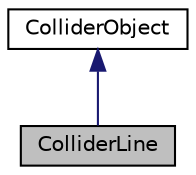digraph "ColliderLine"
{
  edge [fontname="Helvetica",fontsize="10",labelfontname="Helvetica",labelfontsize="10"];
  node [fontname="Helvetica",fontsize="10",shape=record];
  Node0 [label="ColliderLine",height=0.2,width=0.4,color="black", fillcolor="grey75", style="filled", fontcolor="black"];
  Node1 -> Node0 [dir="back",color="midnightblue",fontsize="10",style="solid",fontname="Helvetica"];
  Node1 [label="ColliderObject",height=0.2,width=0.4,color="black", fillcolor="white", style="filled",URL="$class_collider_object.html",tooltip="Interface wich allow the test of collision between two object Set a ColliderObject in a object to def..."];
}
